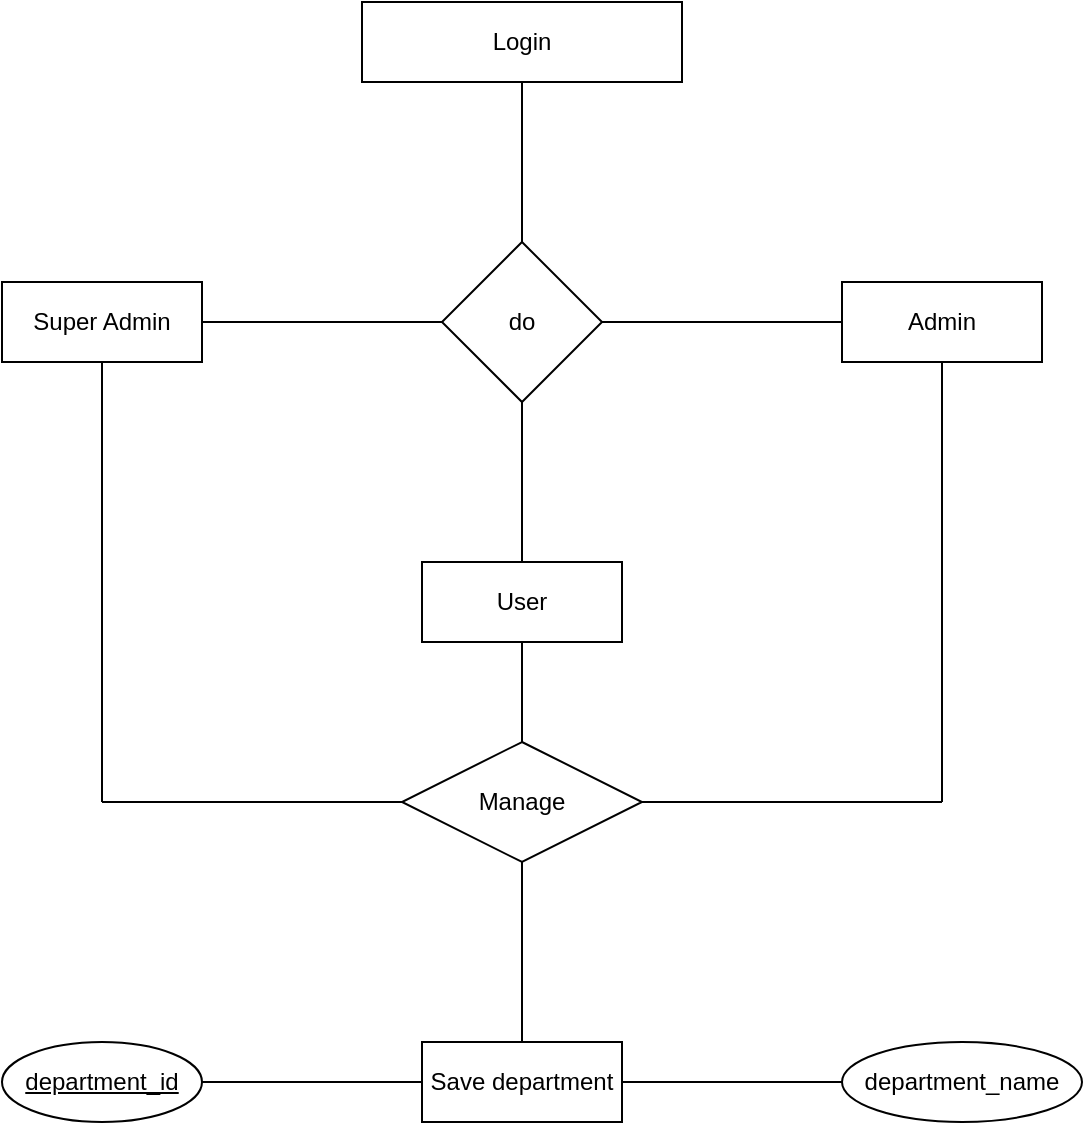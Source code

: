 <mxfile version="14.2.6" type="device"><diagram id="oxb_1UZXlREdMja9YZ7o" name="Page-1"><mxGraphModel dx="868" dy="482" grid="1" gridSize="10" guides="1" tooltips="1" connect="1" arrows="1" fold="1" page="1" pageScale="1" pageWidth="850" pageHeight="1100" math="0" shadow="0"><root><mxCell id="0"/><mxCell id="1" parent="0"/><mxCell id="tjnO004wqVPHHfSEyy1z-1" value="Login" style="whiteSpace=wrap;html=1;align=center;" parent="1" vertex="1"><mxGeometry x="360" y="80" width="160" height="40" as="geometry"/></mxCell><mxCell id="tjnO004wqVPHHfSEyy1z-2" value="" style="endArrow=none;html=1;rounded=0;exitX=0.5;exitY=1;exitDx=0;exitDy=0;" parent="1" source="tjnO004wqVPHHfSEyy1z-1" edge="1"><mxGeometry relative="1" as="geometry"><mxPoint x="430" y="160" as="sourcePoint"/><mxPoint x="440" y="200" as="targetPoint"/></mxGeometry></mxCell><mxCell id="tjnO004wqVPHHfSEyy1z-3" value="do" style="shape=rhombus;perimeter=rhombusPerimeter;whiteSpace=wrap;html=1;align=center;" parent="1" vertex="1"><mxGeometry x="400" y="200" width="80" height="80" as="geometry"/></mxCell><mxCell id="tjnO004wqVPHHfSEyy1z-4" value="" style="endArrow=none;html=1;rounded=0;" parent="1" edge="1"><mxGeometry relative="1" as="geometry"><mxPoint x="280" y="240" as="sourcePoint"/><mxPoint x="400" y="240" as="targetPoint"/></mxGeometry></mxCell><mxCell id="tjnO004wqVPHHfSEyy1z-5" value="" style="endArrow=none;html=1;rounded=0;" parent="1" edge="1"><mxGeometry relative="1" as="geometry"><mxPoint x="480" y="240" as="sourcePoint"/><mxPoint x="600" y="240" as="targetPoint"/></mxGeometry></mxCell><mxCell id="tjnO004wqVPHHfSEyy1z-6" value="Super Admin" style="whiteSpace=wrap;html=1;align=center;" parent="1" vertex="1"><mxGeometry x="180" y="220" width="100" height="40" as="geometry"/></mxCell><mxCell id="tjnO004wqVPHHfSEyy1z-7" value="Admin" style="whiteSpace=wrap;html=1;align=center;" parent="1" vertex="1"><mxGeometry x="600" y="220" width="100" height="40" as="geometry"/></mxCell><mxCell id="tjnO004wqVPHHfSEyy1z-8" value="" style="endArrow=none;html=1;rounded=0;exitX=0.5;exitY=1;exitDx=0;exitDy=0;" parent="1" source="tjnO004wqVPHHfSEyy1z-3" edge="1"><mxGeometry relative="1" as="geometry"><mxPoint x="450" y="320" as="sourcePoint"/><mxPoint x="440" y="360" as="targetPoint"/></mxGeometry></mxCell><mxCell id="tjnO004wqVPHHfSEyy1z-9" value="User" style="whiteSpace=wrap;html=1;align=center;" parent="1" vertex="1"><mxGeometry x="390" y="360" width="100" height="40" as="geometry"/></mxCell><mxCell id="tjnO004wqVPHHfSEyy1z-10" value="" style="endArrow=none;html=1;rounded=0;exitX=0.5;exitY=1;exitDx=0;exitDy=0;" parent="1" source="tjnO004wqVPHHfSEyy1z-6" edge="1"><mxGeometry relative="1" as="geometry"><mxPoint x="220" y="310" as="sourcePoint"/><mxPoint x="230" y="480" as="targetPoint"/></mxGeometry></mxCell><mxCell id="tjnO004wqVPHHfSEyy1z-11" value="" style="endArrow=none;html=1;rounded=0;" parent="1" edge="1"><mxGeometry relative="1" as="geometry"><mxPoint x="650" y="260" as="sourcePoint"/><mxPoint x="650" y="480" as="targetPoint"/></mxGeometry></mxCell><mxCell id="tjnO004wqVPHHfSEyy1z-12" value="" style="endArrow=none;html=1;rounded=0;" parent="1" edge="1"><mxGeometry relative="1" as="geometry"><mxPoint x="230" y="480" as="sourcePoint"/><mxPoint x="380" y="480" as="targetPoint"/></mxGeometry></mxCell><mxCell id="tjnO004wqVPHHfSEyy1z-14" value="Manage" style="shape=rhombus;perimeter=rhombusPerimeter;whiteSpace=wrap;html=1;align=center;" parent="1" vertex="1"><mxGeometry x="380" y="450" width="120" height="60" as="geometry"/></mxCell><mxCell id="tjnO004wqVPHHfSEyy1z-16" value="" style="endArrow=none;html=1;rounded=0;entryX=0.5;entryY=0;entryDx=0;entryDy=0;" parent="1" target="tjnO004wqVPHHfSEyy1z-14" edge="1"><mxGeometry relative="1" as="geometry"><mxPoint x="440" y="400" as="sourcePoint"/><mxPoint x="600" y="400" as="targetPoint"/></mxGeometry></mxCell><mxCell id="tjnO004wqVPHHfSEyy1z-17" value="" style="endArrow=none;html=1;rounded=0;" parent="1" edge="1"><mxGeometry relative="1" as="geometry"><mxPoint x="500" y="480" as="sourcePoint"/><mxPoint x="650" y="480" as="targetPoint"/></mxGeometry></mxCell><mxCell id="tjnO004wqVPHHfSEyy1z-18" value="" style="endArrow=none;html=1;rounded=0;" parent="1" edge="1"><mxGeometry relative="1" as="geometry"><mxPoint x="440" y="510" as="sourcePoint"/><mxPoint x="440" y="600" as="targetPoint"/></mxGeometry></mxCell><mxCell id="tjnO004wqVPHHfSEyy1z-19" value="Save department" style="whiteSpace=wrap;html=1;align=center;" parent="1" vertex="1"><mxGeometry x="390" y="600" width="100" height="40" as="geometry"/></mxCell><mxCell id="tjnO004wqVPHHfSEyy1z-20" value="" style="endArrow=none;html=1;rounded=0;" parent="1" edge="1"><mxGeometry relative="1" as="geometry"><mxPoint x="280" y="620" as="sourcePoint"/><mxPoint x="390" y="620" as="targetPoint"/></mxGeometry></mxCell><mxCell id="tjnO004wqVPHHfSEyy1z-21" value="" style="endArrow=none;html=1;rounded=0;" parent="1" edge="1"><mxGeometry relative="1" as="geometry"><mxPoint x="490" y="620" as="sourcePoint"/><mxPoint x="600" y="620" as="targetPoint"/></mxGeometry></mxCell><mxCell id="tjnO004wqVPHHfSEyy1z-24" value="department_id" style="ellipse;whiteSpace=wrap;html=1;align=center;fontStyle=4;" parent="1" vertex="1"><mxGeometry x="180" y="600" width="100" height="40" as="geometry"/></mxCell><mxCell id="tjnO004wqVPHHfSEyy1z-25" value="department_name" style="ellipse;whiteSpace=wrap;html=1;align=center;" parent="1" vertex="1"><mxGeometry x="600" y="600" width="120" height="40" as="geometry"/></mxCell></root></mxGraphModel></diagram></mxfile>